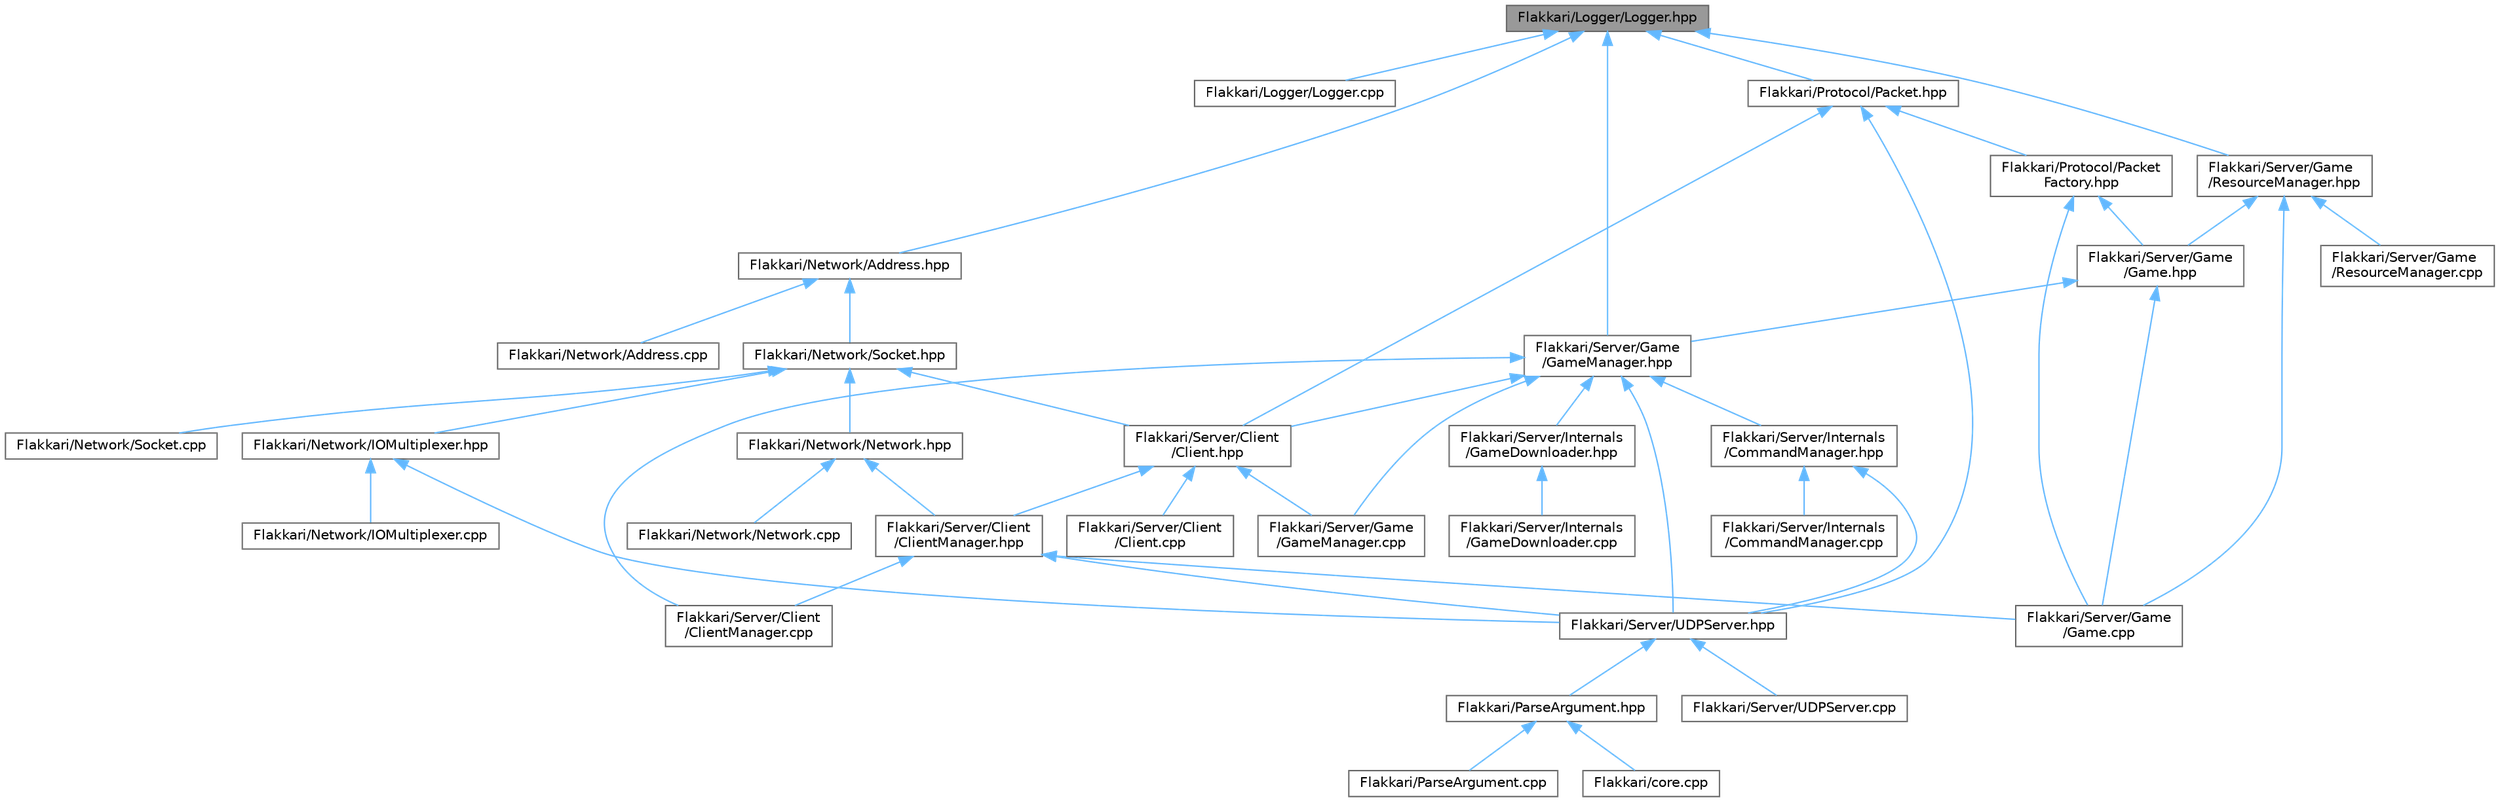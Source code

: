 digraph "Flakkari/Logger/Logger.hpp"
{
 // LATEX_PDF_SIZE
  bgcolor="transparent";
  edge [fontname=Helvetica,fontsize=10,labelfontname=Helvetica,labelfontsize=10];
  node [fontname=Helvetica,fontsize=10,shape=box,height=0.2,width=0.4];
  Node1 [id="Node000001",label="Flakkari/Logger/Logger.hpp",height=0.2,width=0.4,color="gray40", fillcolor="grey60", style="filled", fontcolor="black",tooltip=" "];
  Node1 -> Node2 [id="edge1_Node000001_Node000002",dir="back",color="steelblue1",style="solid",tooltip=" "];
  Node2 [id="Node000002",label="Flakkari/Logger/Logger.cpp",height=0.2,width=0.4,color="grey40", fillcolor="white", style="filled",URL="$d9/df5/Logger_8cpp.html",tooltip=" "];
  Node1 -> Node3 [id="edge2_Node000001_Node000003",dir="back",color="steelblue1",style="solid",tooltip=" "];
  Node3 [id="Node000003",label="Flakkari/Network/Address.hpp",height=0.2,width=0.4,color="grey40", fillcolor="white", style="filled",URL="$d4/d47/Address_8hpp.html",tooltip=" "];
  Node3 -> Node4 [id="edge3_Node000003_Node000004",dir="back",color="steelblue1",style="solid",tooltip=" "];
  Node4 [id="Node000004",label="Flakkari/Network/Address.cpp",height=0.2,width=0.4,color="grey40", fillcolor="white", style="filled",URL="$d2/d06/Address_8cpp.html",tooltip=" "];
  Node3 -> Node5 [id="edge4_Node000003_Node000005",dir="back",color="steelblue1",style="solid",tooltip=" "];
  Node5 [id="Node000005",label="Flakkari/Network/Socket.hpp",height=0.2,width=0.4,color="grey40", fillcolor="white", style="filled",URL="$dd/df5/Socket_8hpp.html",tooltip=" "];
  Node5 -> Node6 [id="edge5_Node000005_Node000006",dir="back",color="steelblue1",style="solid",tooltip=" "];
  Node6 [id="Node000006",label="Flakkari/Network/IOMultiplexer.hpp",height=0.2,width=0.4,color="grey40", fillcolor="white", style="filled",URL="$d5/d63/IOMultiplexer_8hpp.html",tooltip=" "];
  Node6 -> Node7 [id="edge6_Node000006_Node000007",dir="back",color="steelblue1",style="solid",tooltip=" "];
  Node7 [id="Node000007",label="Flakkari/Network/IOMultiplexer.cpp",height=0.2,width=0.4,color="grey40", fillcolor="white", style="filled",URL="$db/d34/IOMultiplexer_8cpp.html",tooltip=" "];
  Node6 -> Node8 [id="edge7_Node000006_Node000008",dir="back",color="steelblue1",style="solid",tooltip=" "];
  Node8 [id="Node000008",label="Flakkari/Server/UDPServer.hpp",height=0.2,width=0.4,color="grey40", fillcolor="white", style="filled",URL="$d6/de9/UDPServer_8hpp.html",tooltip=" "];
  Node8 -> Node9 [id="edge8_Node000008_Node000009",dir="back",color="steelblue1",style="solid",tooltip=" "];
  Node9 [id="Node000009",label="Flakkari/ParseArgument.hpp",height=0.2,width=0.4,color="grey40", fillcolor="white", style="filled",URL="$d7/d94/ParseArgument_8hpp.html",tooltip=" "];
  Node9 -> Node10 [id="edge9_Node000009_Node000010",dir="back",color="steelblue1",style="solid",tooltip=" "];
  Node10 [id="Node000010",label="Flakkari/ParseArgument.cpp",height=0.2,width=0.4,color="grey40", fillcolor="white", style="filled",URL="$d1/d3f/ParseArgument_8cpp.html",tooltip=" "];
  Node9 -> Node11 [id="edge10_Node000009_Node000011",dir="back",color="steelblue1",style="solid",tooltip=" "];
  Node11 [id="Node000011",label="Flakkari/core.cpp",height=0.2,width=0.4,color="grey40", fillcolor="white", style="filled",URL="$da/de0/core_8cpp.html",tooltip=" "];
  Node8 -> Node12 [id="edge11_Node000008_Node000012",dir="back",color="steelblue1",style="solid",tooltip=" "];
  Node12 [id="Node000012",label="Flakkari/Server/UDPServer.cpp",height=0.2,width=0.4,color="grey40", fillcolor="white", style="filled",URL="$dd/dae/UDPServer_8cpp.html",tooltip=" "];
  Node5 -> Node13 [id="edge12_Node000005_Node000013",dir="back",color="steelblue1",style="solid",tooltip=" "];
  Node13 [id="Node000013",label="Flakkari/Network/Network.hpp",height=0.2,width=0.4,color="grey40", fillcolor="white", style="filled",URL="$da/d02/Network_8hpp.html",tooltip=" "];
  Node13 -> Node14 [id="edge13_Node000013_Node000014",dir="back",color="steelblue1",style="solid",tooltip=" "];
  Node14 [id="Node000014",label="Flakkari/Network/Network.cpp",height=0.2,width=0.4,color="grey40", fillcolor="white", style="filled",URL="$d1/d66/Network_8cpp.html",tooltip=" "];
  Node13 -> Node15 [id="edge14_Node000013_Node000015",dir="back",color="steelblue1",style="solid",tooltip=" "];
  Node15 [id="Node000015",label="Flakkari/Server/Client\l/ClientManager.hpp",height=0.2,width=0.4,color="grey40", fillcolor="white", style="filled",URL="$d8/dff/ClientManager_8hpp.html",tooltip=" "];
  Node15 -> Node16 [id="edge15_Node000015_Node000016",dir="back",color="steelblue1",style="solid",tooltip=" "];
  Node16 [id="Node000016",label="Flakkari/Server/Client\l/ClientManager.cpp",height=0.2,width=0.4,color="grey40", fillcolor="white", style="filled",URL="$d9/d36/ClientManager_8cpp.html",tooltip=" "];
  Node15 -> Node17 [id="edge16_Node000015_Node000017",dir="back",color="steelblue1",style="solid",tooltip=" "];
  Node17 [id="Node000017",label="Flakkari/Server/Game\l/Game.cpp",height=0.2,width=0.4,color="grey40", fillcolor="white", style="filled",URL="$d0/dc4/Game_8cpp.html",tooltip=" "];
  Node15 -> Node8 [id="edge17_Node000015_Node000008",dir="back",color="steelblue1",style="solid",tooltip=" "];
  Node5 -> Node18 [id="edge18_Node000005_Node000018",dir="back",color="steelblue1",style="solid",tooltip=" "];
  Node18 [id="Node000018",label="Flakkari/Network/Socket.cpp",height=0.2,width=0.4,color="grey40", fillcolor="white", style="filled",URL="$da/d66/Socket_8cpp.html",tooltip=" "];
  Node5 -> Node19 [id="edge19_Node000005_Node000019",dir="back",color="steelblue1",style="solid",tooltip=" "];
  Node19 [id="Node000019",label="Flakkari/Server/Client\l/Client.hpp",height=0.2,width=0.4,color="grey40", fillcolor="white", style="filled",URL="$d3/d8e/Client_8hpp.html",tooltip=" "];
  Node19 -> Node20 [id="edge20_Node000019_Node000020",dir="back",color="steelblue1",style="solid",tooltip=" "];
  Node20 [id="Node000020",label="Flakkari/Server/Client\l/Client.cpp",height=0.2,width=0.4,color="grey40", fillcolor="white", style="filled",URL="$dc/d4f/Client_8cpp.html",tooltip=" "];
  Node19 -> Node15 [id="edge21_Node000019_Node000015",dir="back",color="steelblue1",style="solid",tooltip=" "];
  Node19 -> Node21 [id="edge22_Node000019_Node000021",dir="back",color="steelblue1",style="solid",tooltip=" "];
  Node21 [id="Node000021",label="Flakkari/Server/Game\l/GameManager.cpp",height=0.2,width=0.4,color="grey40", fillcolor="white", style="filled",URL="$dc/dd7/GameManager_8cpp.html",tooltip=" "];
  Node1 -> Node22 [id="edge23_Node000001_Node000022",dir="back",color="steelblue1",style="solid",tooltip=" "];
  Node22 [id="Node000022",label="Flakkari/Protocol/Packet.hpp",height=0.2,width=0.4,color="grey40", fillcolor="white", style="filled",URL="$db/d1b/Packet_8hpp.html",tooltip=" "];
  Node22 -> Node23 [id="edge24_Node000022_Node000023",dir="back",color="steelblue1",style="solid",tooltip=" "];
  Node23 [id="Node000023",label="Flakkari/Protocol/Packet\lFactory.hpp",height=0.2,width=0.4,color="grey40", fillcolor="white", style="filled",URL="$d7/d61/PacketFactory_8hpp.html",tooltip=" "];
  Node23 -> Node17 [id="edge25_Node000023_Node000017",dir="back",color="steelblue1",style="solid",tooltip=" "];
  Node23 -> Node24 [id="edge26_Node000023_Node000024",dir="back",color="steelblue1",style="solid",tooltip=" "];
  Node24 [id="Node000024",label="Flakkari/Server/Game\l/Game.hpp",height=0.2,width=0.4,color="grey40", fillcolor="white", style="filled",URL="$d5/d4b/Game_8hpp.html",tooltip=" "];
  Node24 -> Node17 [id="edge27_Node000024_Node000017",dir="back",color="steelblue1",style="solid",tooltip=" "];
  Node24 -> Node25 [id="edge28_Node000024_Node000025",dir="back",color="steelblue1",style="solid",tooltip=" "];
  Node25 [id="Node000025",label="Flakkari/Server/Game\l/GameManager.hpp",height=0.2,width=0.4,color="grey40", fillcolor="white", style="filled",URL="$d6/d27/GameManager_8hpp.html",tooltip=" "];
  Node25 -> Node19 [id="edge29_Node000025_Node000019",dir="back",color="steelblue1",style="solid",tooltip=" "];
  Node25 -> Node16 [id="edge30_Node000025_Node000016",dir="back",color="steelblue1",style="solid",tooltip=" "];
  Node25 -> Node21 [id="edge31_Node000025_Node000021",dir="back",color="steelblue1",style="solid",tooltip=" "];
  Node25 -> Node26 [id="edge32_Node000025_Node000026",dir="back",color="steelblue1",style="solid",tooltip=" "];
  Node26 [id="Node000026",label="Flakkari/Server/Internals\l/CommandManager.hpp",height=0.2,width=0.4,color="grey40", fillcolor="white", style="filled",URL="$d9/dae/CommandManager_8hpp.html",tooltip=" "];
  Node26 -> Node27 [id="edge33_Node000026_Node000027",dir="back",color="steelblue1",style="solid",tooltip=" "];
  Node27 [id="Node000027",label="Flakkari/Server/Internals\l/CommandManager.cpp",height=0.2,width=0.4,color="grey40", fillcolor="white", style="filled",URL="$d4/dea/CommandManager_8cpp.html",tooltip=" "];
  Node26 -> Node8 [id="edge34_Node000026_Node000008",dir="back",color="steelblue1",style="solid",tooltip=" "];
  Node25 -> Node28 [id="edge35_Node000025_Node000028",dir="back",color="steelblue1",style="solid",tooltip=" "];
  Node28 [id="Node000028",label="Flakkari/Server/Internals\l/GameDownloader.hpp",height=0.2,width=0.4,color="grey40", fillcolor="white", style="filled",URL="$d9/d00/GameDownloader_8hpp.html",tooltip=" "];
  Node28 -> Node29 [id="edge36_Node000028_Node000029",dir="back",color="steelblue1",style="solid",tooltip=" "];
  Node29 [id="Node000029",label="Flakkari/Server/Internals\l/GameDownloader.cpp",height=0.2,width=0.4,color="grey40", fillcolor="white", style="filled",URL="$dd/daf/GameDownloader_8cpp.html",tooltip=" "];
  Node25 -> Node8 [id="edge37_Node000025_Node000008",dir="back",color="steelblue1",style="solid",tooltip=" "];
  Node22 -> Node19 [id="edge38_Node000022_Node000019",dir="back",color="steelblue1",style="solid",tooltip=" "];
  Node22 -> Node8 [id="edge39_Node000022_Node000008",dir="back",color="steelblue1",style="solid",tooltip=" "];
  Node1 -> Node25 [id="edge40_Node000001_Node000025",dir="back",color="steelblue1",style="solid",tooltip=" "];
  Node1 -> Node30 [id="edge41_Node000001_Node000030",dir="back",color="steelblue1",style="solid",tooltip=" "];
  Node30 [id="Node000030",label="Flakkari/Server/Game\l/ResourceManager.hpp",height=0.2,width=0.4,color="grey40", fillcolor="white", style="filled",URL="$db/d16/ResourceManager_8hpp.html",tooltip=" "];
  Node30 -> Node17 [id="edge42_Node000030_Node000017",dir="back",color="steelblue1",style="solid",tooltip=" "];
  Node30 -> Node24 [id="edge43_Node000030_Node000024",dir="back",color="steelblue1",style="solid",tooltip=" "];
  Node30 -> Node31 [id="edge44_Node000030_Node000031",dir="back",color="steelblue1",style="solid",tooltip=" "];
  Node31 [id="Node000031",label="Flakkari/Server/Game\l/ResourceManager.cpp",height=0.2,width=0.4,color="grey40", fillcolor="white", style="filled",URL="$d8/d44/ResourceManager_8cpp.html",tooltip=" "];
}
